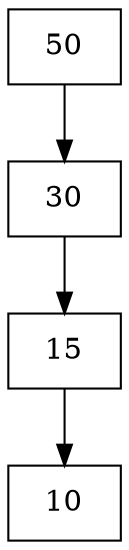 digraph G {
node [shape=record];
node0 [label="{50}"];
node0 -> node1;
node1 [label="{30}"];
node1 -> node2;
node2 [label="{15}"];
node2 -> node3;
node3 [label="{10}"];
}
